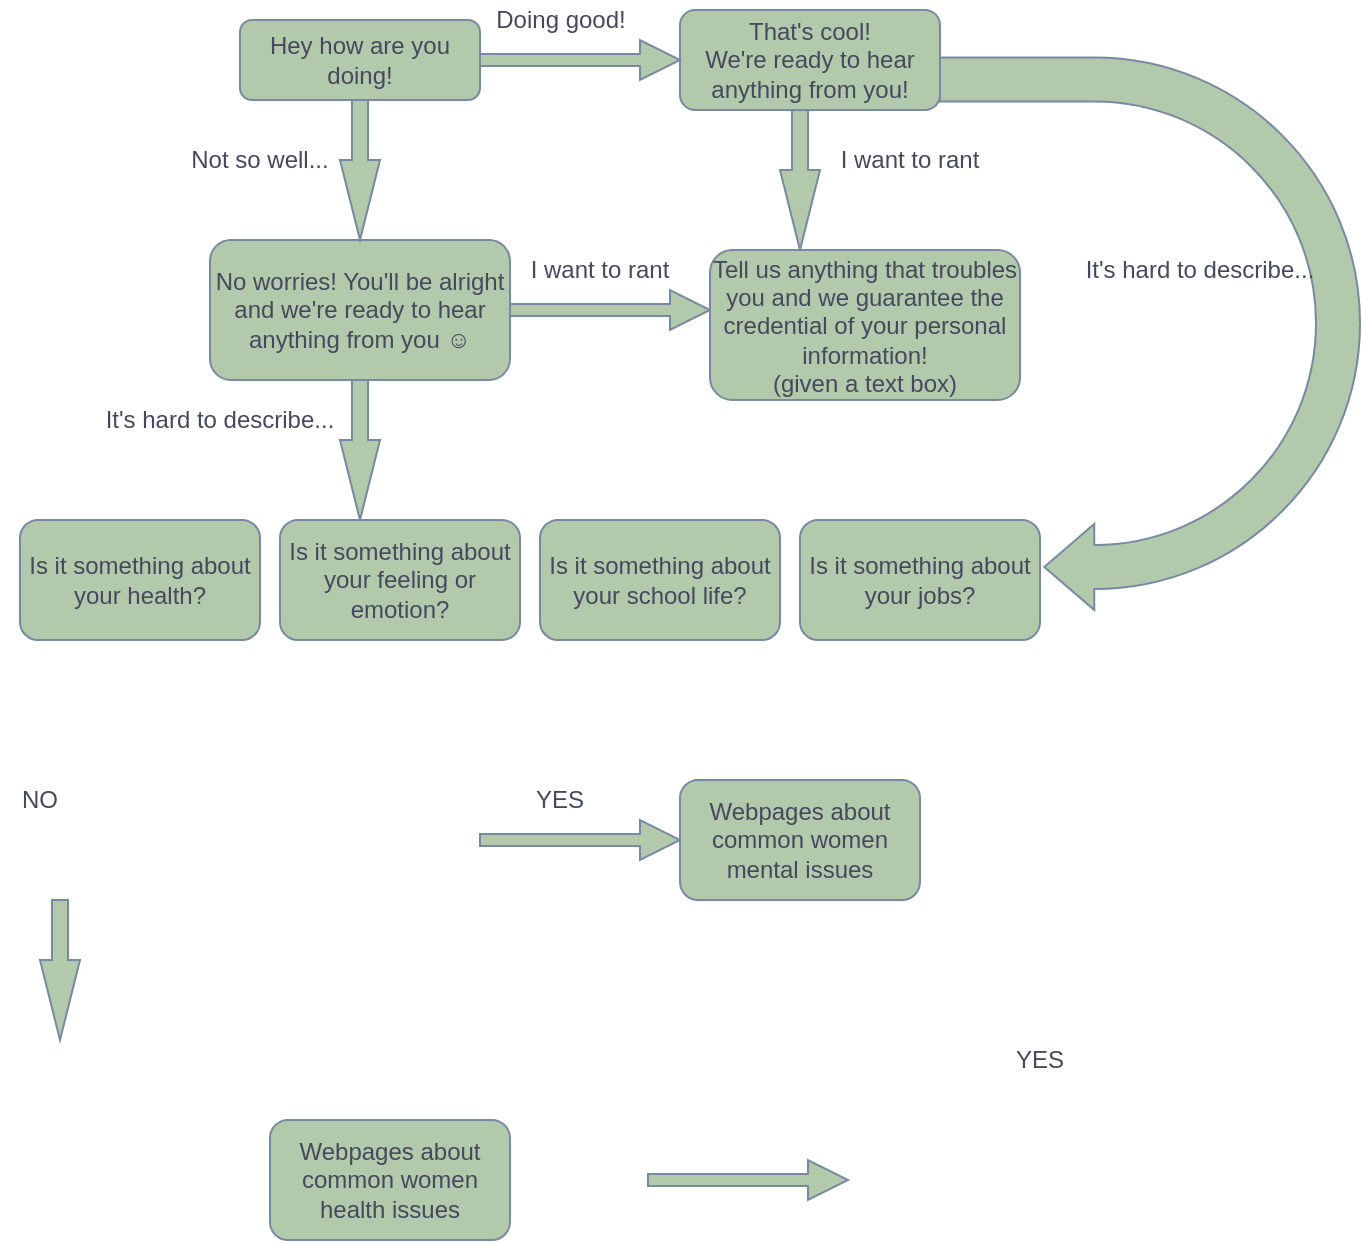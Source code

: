 <mxfile version="14.4.4" type="github">
  <diagram id="C5RBs43oDa-KdzZeNtuy" name="Page-1">
    <mxGraphModel dx="886" dy="588" grid="1" gridSize="10" guides="1" tooltips="1" connect="1" arrows="1" fold="1" page="1" pageScale="1" pageWidth="827" pageHeight="1169" math="0" shadow="0">
      <root>
        <mxCell id="WIyWlLk6GJQsqaUBKTNV-0" />
        <mxCell id="WIyWlLk6GJQsqaUBKTNV-1" parent="WIyWlLk6GJQsqaUBKTNV-0" />
        <mxCell id="WIyWlLk6GJQsqaUBKTNV-3" value="Hey how are you doing!" style="rounded=1;whiteSpace=wrap;html=1;fontSize=12;glass=0;strokeWidth=1;shadow=0;fillColor=#B2C9AB;strokeColor=#788AA3;fontColor=#46495D;" parent="WIyWlLk6GJQsqaUBKTNV-1" vertex="1">
          <mxGeometry x="230" y="80" width="120" height="40" as="geometry" />
        </mxCell>
        <mxCell id="Fbf4kHEvKjNuZVmllkt7-2" value="That&#39;s cool!&lt;br&gt;We&#39;re ready to hear anything from you!" style="rounded=1;whiteSpace=wrap;html=1;fontSize=12;glass=0;strokeWidth=1;shadow=0;fillColor=#B2C9AB;strokeColor=#788AA3;fontColor=#46495D;" vertex="1" parent="WIyWlLk6GJQsqaUBKTNV-1">
          <mxGeometry x="450" y="75" width="130" height="50" as="geometry" />
        </mxCell>
        <mxCell id="Fbf4kHEvKjNuZVmllkt7-4" value="No worries! You&#39;ll be alright and we&#39;re ready to hear anything from you ☺️" style="rounded=1;whiteSpace=wrap;html=1;fontSize=12;glass=0;strokeWidth=1;shadow=0;fillColor=#B2C9AB;strokeColor=#788AA3;fontColor=#46495D;" vertex="1" parent="WIyWlLk6GJQsqaUBKTNV-1">
          <mxGeometry x="215" y="190" width="150" height="70" as="geometry" />
        </mxCell>
        <mxCell id="Fbf4kHEvKjNuZVmllkt7-6" value="" style="shape=singleArrow;whiteSpace=wrap;html=1;rounded=0;sketch=0;strokeColor=#788AA3;fillColor=#B2C9AB;fontColor=#46495D;" vertex="1" parent="WIyWlLk6GJQsqaUBKTNV-1">
          <mxGeometry x="350" y="90" width="100" height="20" as="geometry" />
        </mxCell>
        <mxCell id="Fbf4kHEvKjNuZVmllkt7-9" value="Doing good!" style="text;html=1;align=center;verticalAlign=middle;resizable=0;points=[];autosize=1;fontColor=#46495D;" vertex="1" parent="WIyWlLk6GJQsqaUBKTNV-1">
          <mxGeometry x="350" y="70" width="80" height="20" as="geometry" />
        </mxCell>
        <mxCell id="Fbf4kHEvKjNuZVmllkt7-12" value="" style="html=1;shadow=0;dashed=0;align=center;verticalAlign=middle;shape=mxgraph.arrows2.arrow;dy=0.6;dx=40;direction=south;notch=0;rounded=0;sketch=0;strokeColor=#788AA3;fillColor=#B2C9AB;fontColor=#46495D;" vertex="1" parent="WIyWlLk6GJQsqaUBKTNV-1">
          <mxGeometry x="280" y="120" width="20" height="70" as="geometry" />
        </mxCell>
        <mxCell id="Fbf4kHEvKjNuZVmllkt7-13" value="Not so well..." style="text;html=1;strokeColor=none;fillColor=none;align=center;verticalAlign=middle;whiteSpace=wrap;rounded=0;sketch=0;fontColor=#46495D;" vertex="1" parent="WIyWlLk6GJQsqaUBKTNV-1">
          <mxGeometry x="190" y="140" width="100" height="20" as="geometry" />
        </mxCell>
        <mxCell id="Fbf4kHEvKjNuZVmllkt7-15" value="" style="html=1;shadow=0;dashed=0;align=center;verticalAlign=middle;shape=mxgraph.arrows2.arrow;dy=0.6;dx=40;direction=south;notch=0;rounded=0;sketch=0;strokeColor=#788AA3;fillColor=#B2C9AB;fontColor=#46495D;" vertex="1" parent="WIyWlLk6GJQsqaUBKTNV-1">
          <mxGeometry x="500" y="125" width="20" height="70" as="geometry" />
        </mxCell>
        <mxCell id="Fbf4kHEvKjNuZVmllkt7-16" value="" style="shape=singleArrow;whiteSpace=wrap;html=1;rounded=0;sketch=0;strokeColor=#788AA3;fillColor=#B2C9AB;fontColor=#46495D;" vertex="1" parent="WIyWlLk6GJQsqaUBKTNV-1">
          <mxGeometry x="365" y="215" width="100" height="20" as="geometry" />
        </mxCell>
        <mxCell id="Fbf4kHEvKjNuZVmllkt7-17" value="Tell us anything that troubles you and we guarantee the credential of your personal information!&lt;br&gt;(given a text box)" style="rounded=1;whiteSpace=wrap;html=1;sketch=0;strokeColor=#788AA3;fillColor=#B2C9AB;fontColor=#46495D;" vertex="1" parent="WIyWlLk6GJQsqaUBKTNV-1">
          <mxGeometry x="465" y="195" width="155" height="75" as="geometry" />
        </mxCell>
        <mxCell id="Fbf4kHEvKjNuZVmllkt7-18" value="I want to rant" style="text;html=1;strokeColor=none;fillColor=none;align=center;verticalAlign=middle;whiteSpace=wrap;rounded=0;sketch=0;fontColor=#46495D;" vertex="1" parent="WIyWlLk6GJQsqaUBKTNV-1">
          <mxGeometry x="510" y="140" width="110" height="20" as="geometry" />
        </mxCell>
        <mxCell id="Fbf4kHEvKjNuZVmllkt7-19" value="I want to rant" style="text;html=1;strokeColor=none;fillColor=none;align=center;verticalAlign=middle;whiteSpace=wrap;rounded=0;sketch=0;fontColor=#46495D;" vertex="1" parent="WIyWlLk6GJQsqaUBKTNV-1">
          <mxGeometry x="355" y="195" width="110" height="20" as="geometry" />
        </mxCell>
        <mxCell id="Fbf4kHEvKjNuZVmllkt7-21" value="" style="html=1;shadow=0;dashed=0;align=center;verticalAlign=middle;shape=mxgraph.arrows2.arrow;dy=0.6;dx=40;direction=south;notch=0;rounded=0;sketch=0;strokeColor=#788AA3;fillColor=#B2C9AB;fontColor=#46495D;" vertex="1" parent="WIyWlLk6GJQsqaUBKTNV-1">
          <mxGeometry x="280" y="260" width="20" height="70" as="geometry" />
        </mxCell>
        <mxCell id="Fbf4kHEvKjNuZVmllkt7-22" value="It&#39;s hard to describe..." style="text;html=1;strokeColor=none;fillColor=none;align=center;verticalAlign=middle;whiteSpace=wrap;rounded=0;sketch=0;fontColor=#46495D;" vertex="1" parent="WIyWlLk6GJQsqaUBKTNV-1">
          <mxGeometry x="160" y="270" width="120" height="20" as="geometry" />
        </mxCell>
        <mxCell id="Fbf4kHEvKjNuZVmllkt7-27" value="Is it something about your health?" style="rounded=1;whiteSpace=wrap;html=1;sketch=0;strokeColor=#788AA3;fillColor=#B2C9AB;fontColor=#46495D;" vertex="1" parent="WIyWlLk6GJQsqaUBKTNV-1">
          <mxGeometry x="120" y="330" width="120" height="60" as="geometry" />
        </mxCell>
        <mxCell id="Fbf4kHEvKjNuZVmllkt7-28" value="" style="html=1;shadow=0;dashed=0;align=center;verticalAlign=middle;shape=mxgraph.arrows2.arrow;dy=0.6;dx=40;direction=south;notch=0;rounded=0;sketch=0;strokeColor=#788AA3;fillColor=#B2C9AB;fontColor=#46495D;" vertex="1" parent="WIyWlLk6GJQsqaUBKTNV-1">
          <mxGeometry x="130" y="520" width="20" height="70" as="geometry" />
        </mxCell>
        <mxCell id="Fbf4kHEvKjNuZVmllkt7-29" value="" style="shape=singleArrow;whiteSpace=wrap;html=1;rounded=0;sketch=0;strokeColor=#788AA3;fillColor=#B2C9AB;fontColor=#46495D;" vertex="1" parent="WIyWlLk6GJQsqaUBKTNV-1">
          <mxGeometry x="434" y="650" width="100" height="20" as="geometry" />
        </mxCell>
        <mxCell id="Fbf4kHEvKjNuZVmllkt7-30" value="YES" style="text;html=1;strokeColor=none;fillColor=none;align=center;verticalAlign=middle;whiteSpace=wrap;rounded=0;sketch=0;fontColor=#46495D;" vertex="1" parent="WIyWlLk6GJQsqaUBKTNV-1">
          <mxGeometry x="610" y="590" width="40" height="20" as="geometry" />
        </mxCell>
        <mxCell id="Fbf4kHEvKjNuZVmllkt7-31" value="Webpages about common women health issues" style="rounded=1;whiteSpace=wrap;html=1;sketch=0;strokeColor=#788AA3;fillColor=#B2C9AB;fontColor=#46495D;" vertex="1" parent="WIyWlLk6GJQsqaUBKTNV-1">
          <mxGeometry x="245" y="630" width="120" height="60" as="geometry" />
        </mxCell>
        <mxCell id="Fbf4kHEvKjNuZVmllkt7-32" value="NO" style="text;html=1;strokeColor=none;fillColor=none;align=center;verticalAlign=middle;whiteSpace=wrap;rounded=0;sketch=0;fontColor=#46495D;" vertex="1" parent="WIyWlLk6GJQsqaUBKTNV-1">
          <mxGeometry x="110" y="460" width="40" height="20" as="geometry" />
        </mxCell>
        <mxCell id="Fbf4kHEvKjNuZVmllkt7-33" value="Is it something about your feeling or emotion?" style="rounded=1;whiteSpace=wrap;html=1;sketch=0;strokeColor=#788AA3;fillColor=#B2C9AB;fontColor=#46495D;" vertex="1" parent="WIyWlLk6GJQsqaUBKTNV-1">
          <mxGeometry x="250" y="330" width="120" height="60" as="geometry" />
        </mxCell>
        <mxCell id="Fbf4kHEvKjNuZVmllkt7-34" value="" style="shape=singleArrow;whiteSpace=wrap;html=1;rounded=0;sketch=0;strokeColor=#788AA3;fillColor=#B2C9AB;fontColor=#46495D;" vertex="1" parent="WIyWlLk6GJQsqaUBKTNV-1">
          <mxGeometry x="350" y="480" width="100" height="20" as="geometry" />
        </mxCell>
        <mxCell id="Fbf4kHEvKjNuZVmllkt7-35" value="YES" style="text;html=1;strokeColor=none;fillColor=none;align=center;verticalAlign=middle;whiteSpace=wrap;rounded=0;sketch=0;fontColor=#46495D;" vertex="1" parent="WIyWlLk6GJQsqaUBKTNV-1">
          <mxGeometry x="370" y="460" width="40" height="20" as="geometry" />
        </mxCell>
        <mxCell id="Fbf4kHEvKjNuZVmllkt7-36" value="Webpages about common women mental issues" style="rounded=1;whiteSpace=wrap;html=1;sketch=0;strokeColor=#788AA3;fillColor=#B2C9AB;fontColor=#46495D;" vertex="1" parent="WIyWlLk6GJQsqaUBKTNV-1">
          <mxGeometry x="450" y="460" width="120" height="60" as="geometry" />
        </mxCell>
        <mxCell id="Fbf4kHEvKjNuZVmllkt7-42" value="Is it something about your school life?" style="rounded=1;whiteSpace=wrap;html=1;sketch=0;strokeColor=#788AA3;fillColor=#B2C9AB;fontColor=#46495D;" vertex="1" parent="WIyWlLk6GJQsqaUBKTNV-1">
          <mxGeometry x="380" y="330" width="120" height="60" as="geometry" />
        </mxCell>
        <mxCell id="Fbf4kHEvKjNuZVmllkt7-43" value="Is it something about your jobs?" style="rounded=1;whiteSpace=wrap;html=1;sketch=0;strokeColor=#788AA3;fillColor=#B2C9AB;fontColor=#46495D;" vertex="1" parent="WIyWlLk6GJQsqaUBKTNV-1">
          <mxGeometry x="510" y="330" width="120" height="60" as="geometry" />
        </mxCell>
        <mxCell id="Fbf4kHEvKjNuZVmllkt7-44" value="" style="html=1;shadow=0;dashed=0;align=center;verticalAlign=middle;shape=mxgraph.arrows2.uTurnArrow;dy=11;arrowHead=43;dx2=25;rounded=0;sketch=0;strokeColor=#788AA3;fillColor=#B2C9AB;fontColor=#46495D;rotation=-180;" vertex="1" parent="WIyWlLk6GJQsqaUBKTNV-1">
          <mxGeometry x="580" y="98.75" width="210" height="276.25" as="geometry" />
        </mxCell>
        <mxCell id="Fbf4kHEvKjNuZVmllkt7-45" value="It&#39;s hard to describe..." style="text;html=1;strokeColor=none;fillColor=none;align=center;verticalAlign=middle;whiteSpace=wrap;rounded=0;sketch=0;fontColor=#46495D;" vertex="1" parent="WIyWlLk6GJQsqaUBKTNV-1">
          <mxGeometry x="650" y="195" width="120" height="20" as="geometry" />
        </mxCell>
      </root>
    </mxGraphModel>
  </diagram>
</mxfile>
